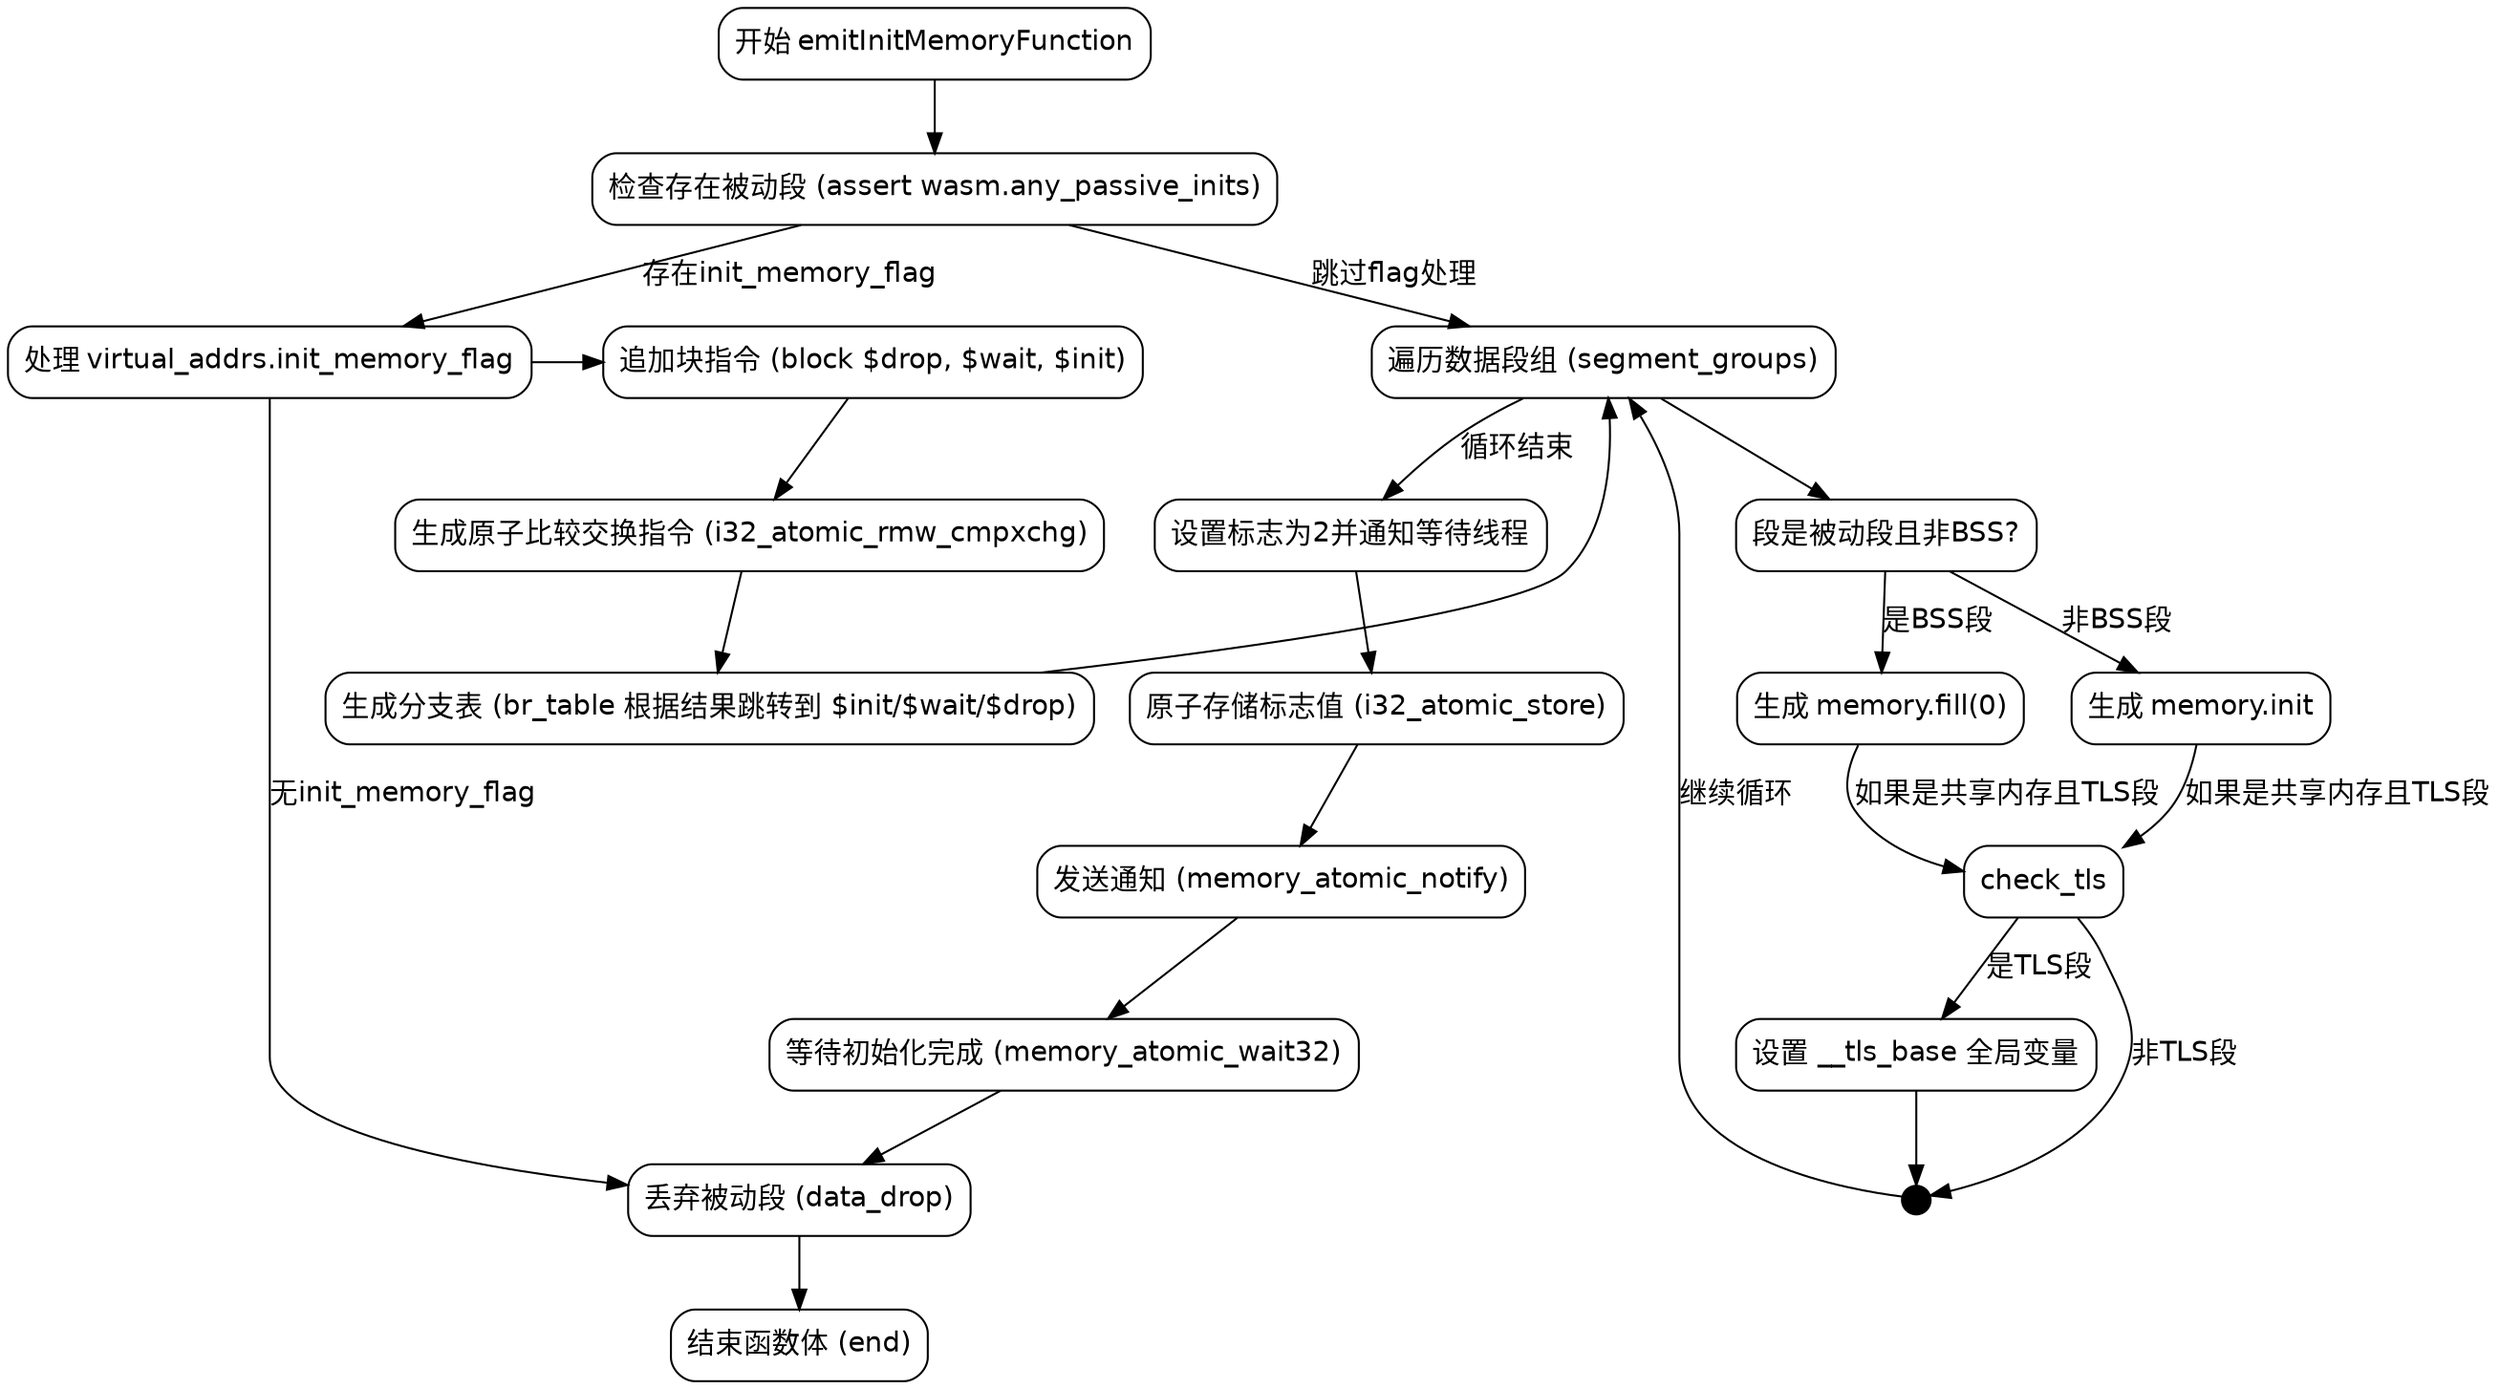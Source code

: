 
digraph flowchart {
    node [shape=rectangle, style="rounded", fontname="Helvetica"];
    edge [fontname="Helvetica"];

    start [label="开始 emitInitMemoryFunction"];
    check_passive_inits [label="检查存在被动段 (assert wasm.any_passive_inits)"];
    handle_flag [label="处理 virtual_addrs.init_memory_flag"];
    append_blocks [label="追加块指令 (block $drop, $wait, $init)"];
    atomic_cmpxchg [label="生成原子比较交换指令 (i32_atomic_rmw_cmpxchg)"];
    br_table [label="生成分支表 (br_table 根据结果跳转到 $init/$wait/$drop)"];
    process_segments [label="遍历数据段组 (segment_groups)"];
    segment_condition [label="段是被动段且非BSS?"];
    handle_bss [label="生成 memory.fill(0)"];
    handle_nonbss [label="生成 memory.init"];
    set_tls_base [label="设置 __tls_base 全局变量"];
    post_flag_handling [label="设置标志为2并通知等待线程"];
    atomic_store [label="原子存储标志值 (i32_atomic_store)"];
    notify_waiters [label="发送通知 (memory_atomic_notify)"];
    wait_loop [label="等待初始化完成 (memory_atomic_wait32)"];
    drop_segments [label="丢弃被动段 (data_drop)"];
    end_function [label="结束函数体 (end)"];

    start -> check_passive_inits;
    check_passive_inits -> handle_flag [label="存在init_memory_flag"];
    check_passive_inits -> process_segments [label="跳过flag处理"];

    handle_flag -> append_blocks -> atomic_cmpxchg -> br_table;

    br_table -> process_segments;

    process_segments -> segment_condition;
    segment_condition -> handle_bss [label="是BSS段"];
    segment_condition -> handle_nonbss [label="非BSS段"];
    handle_bss -> check_tls [label="如果是共享内存且TLS段"];
    handle_nonbss -> check_tls [label="如果是共享内存且TLS段"];
    check_tls -> set_tls_base [label="是TLS段"];
    check_tls -> next_segment [label="非TLS段"];
    set_tls_base -> next_segment;

    next_segment [shape=point, width=0.2];
    next_segment -> process_segments [label="继续循环"];

    process_segments -> post_flag_handling [label="循环结束"];
    post_flag_handling -> atomic_store -> notify_waiters -> wait_loop -> drop_segments;

    handle_flag -> drop_segments [label="无init_memory_flag"];
    drop_segments -> end_function;

    edge [style=invis];
    {rank=same; handle_flag process_segments}
    {rank=same; append_blocks process_segments}
}
